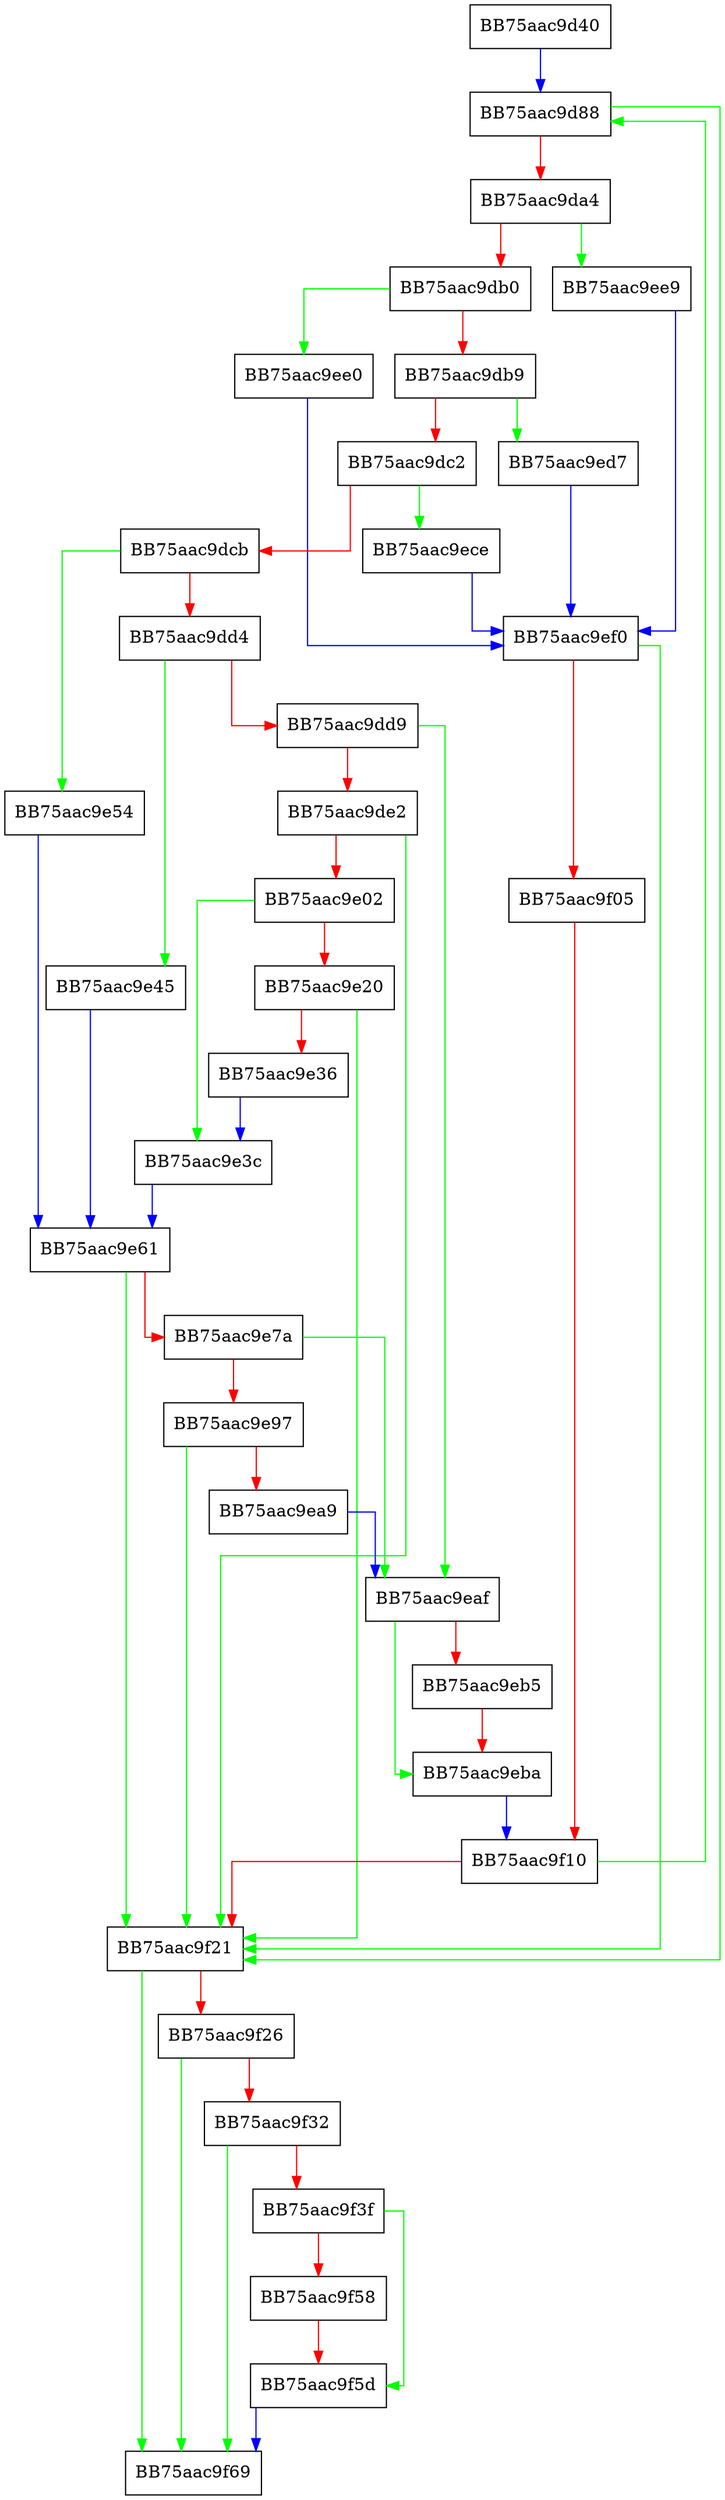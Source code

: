 digraph OnTheFly {
  node [shape="box"];
  graph [splines=ortho];
  BB75aac9d40 -> BB75aac9d88 [color="blue"];
  BB75aac9d88 -> BB75aac9f21 [color="green"];
  BB75aac9d88 -> BB75aac9da4 [color="red"];
  BB75aac9da4 -> BB75aac9ee9 [color="green"];
  BB75aac9da4 -> BB75aac9db0 [color="red"];
  BB75aac9db0 -> BB75aac9ee0 [color="green"];
  BB75aac9db0 -> BB75aac9db9 [color="red"];
  BB75aac9db9 -> BB75aac9ed7 [color="green"];
  BB75aac9db9 -> BB75aac9dc2 [color="red"];
  BB75aac9dc2 -> BB75aac9ece [color="green"];
  BB75aac9dc2 -> BB75aac9dcb [color="red"];
  BB75aac9dcb -> BB75aac9e54 [color="green"];
  BB75aac9dcb -> BB75aac9dd4 [color="red"];
  BB75aac9dd4 -> BB75aac9e45 [color="green"];
  BB75aac9dd4 -> BB75aac9dd9 [color="red"];
  BB75aac9dd9 -> BB75aac9eaf [color="green"];
  BB75aac9dd9 -> BB75aac9de2 [color="red"];
  BB75aac9de2 -> BB75aac9f21 [color="green"];
  BB75aac9de2 -> BB75aac9e02 [color="red"];
  BB75aac9e02 -> BB75aac9e3c [color="green"];
  BB75aac9e02 -> BB75aac9e20 [color="red"];
  BB75aac9e20 -> BB75aac9f21 [color="green"];
  BB75aac9e20 -> BB75aac9e36 [color="red"];
  BB75aac9e36 -> BB75aac9e3c [color="blue"];
  BB75aac9e3c -> BB75aac9e61 [color="blue"];
  BB75aac9e45 -> BB75aac9e61 [color="blue"];
  BB75aac9e54 -> BB75aac9e61 [color="blue"];
  BB75aac9e61 -> BB75aac9f21 [color="green"];
  BB75aac9e61 -> BB75aac9e7a [color="red"];
  BB75aac9e7a -> BB75aac9eaf [color="green"];
  BB75aac9e7a -> BB75aac9e97 [color="red"];
  BB75aac9e97 -> BB75aac9f21 [color="green"];
  BB75aac9e97 -> BB75aac9ea9 [color="red"];
  BB75aac9ea9 -> BB75aac9eaf [color="blue"];
  BB75aac9eaf -> BB75aac9eba [color="green"];
  BB75aac9eaf -> BB75aac9eb5 [color="red"];
  BB75aac9eb5 -> BB75aac9eba [color="red"];
  BB75aac9eba -> BB75aac9f10 [color="blue"];
  BB75aac9ece -> BB75aac9ef0 [color="blue"];
  BB75aac9ed7 -> BB75aac9ef0 [color="blue"];
  BB75aac9ee0 -> BB75aac9ef0 [color="blue"];
  BB75aac9ee9 -> BB75aac9ef0 [color="blue"];
  BB75aac9ef0 -> BB75aac9f21 [color="green"];
  BB75aac9ef0 -> BB75aac9f05 [color="red"];
  BB75aac9f05 -> BB75aac9f10 [color="red"];
  BB75aac9f10 -> BB75aac9d88 [color="green"];
  BB75aac9f10 -> BB75aac9f21 [color="red"];
  BB75aac9f21 -> BB75aac9f69 [color="green"];
  BB75aac9f21 -> BB75aac9f26 [color="red"];
  BB75aac9f26 -> BB75aac9f69 [color="green"];
  BB75aac9f26 -> BB75aac9f32 [color="red"];
  BB75aac9f32 -> BB75aac9f69 [color="green"];
  BB75aac9f32 -> BB75aac9f3f [color="red"];
  BB75aac9f3f -> BB75aac9f5d [color="green"];
  BB75aac9f3f -> BB75aac9f58 [color="red"];
  BB75aac9f58 -> BB75aac9f5d [color="red"];
  BB75aac9f5d -> BB75aac9f69 [color="blue"];
}